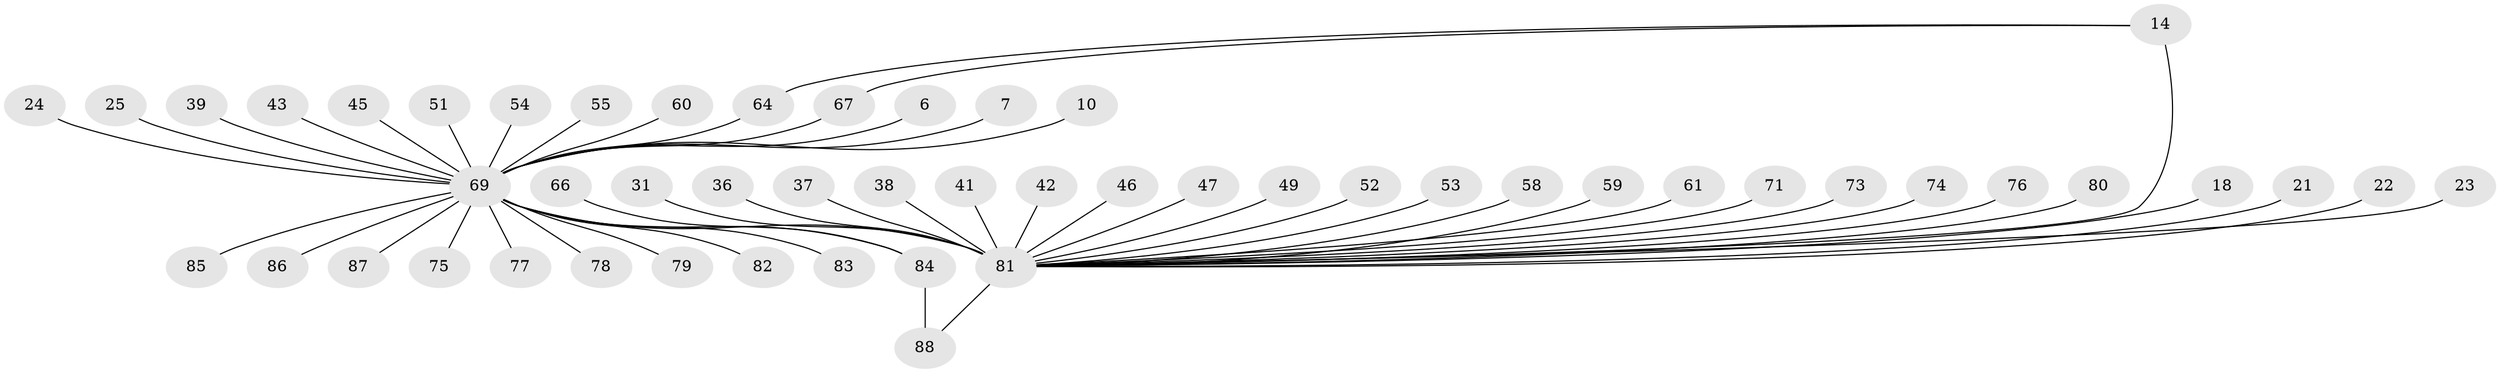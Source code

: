 // original degree distribution, {16: 0.022727272727272728, 17: 0.011363636363636364, 11: 0.011363636363636364, 18: 0.011363636363636364, 2: 0.26136363636363635, 1: 0.5, 3: 0.07954545454545454, 5: 0.022727272727272728, 12: 0.011363636363636364, 4: 0.045454545454545456, 7: 0.011363636363636364, 6: 0.011363636363636364}
// Generated by graph-tools (version 1.1) at 2025/50/03/04/25 21:50:13]
// undirected, 52 vertices, 54 edges
graph export_dot {
graph [start="1"]
  node [color=gray90,style=filled];
  6;
  7 [super="+5"];
  10;
  14;
  18;
  21;
  22;
  23;
  24;
  25;
  31;
  36;
  37;
  38;
  39;
  41;
  42;
  43 [super="+19"];
  45;
  46;
  47;
  49;
  51;
  52;
  53;
  54 [super="+44"];
  55;
  58;
  59;
  60;
  61;
  64 [super="+63"];
  66;
  67 [super="+28+65"];
  69 [super="+3+8+62"];
  71;
  73;
  74;
  75 [super="+70"];
  76;
  77;
  78;
  79;
  80;
  81 [super="+35+17+30+72+15+27"];
  82;
  83;
  84 [super="+12+56"];
  85;
  86;
  87;
  88 [super="+68"];
  6 -- 69;
  7 -- 69;
  10 -- 69;
  14 -- 64;
  14 -- 67;
  14 -- 81 [weight=3];
  18 -- 81 [weight=2];
  21 -- 81;
  22 -- 81;
  23 -- 81;
  24 -- 69;
  25 -- 69 [weight=2];
  31 -- 81;
  36 -- 81;
  37 -- 81;
  38 -- 81;
  39 -- 69 [weight=2];
  41 -- 81;
  42 -- 81;
  43 -- 69;
  45 -- 69;
  46 -- 81;
  47 -- 81;
  49 -- 81;
  51 -- 69;
  52 -- 81;
  53 -- 81;
  54 -- 69;
  55 -- 69;
  58 -- 81;
  59 -- 81;
  60 -- 69;
  61 -- 81;
  64 -- 69;
  66 -- 84;
  67 -- 69 [weight=3];
  69 -- 75 [weight=3];
  69 -- 77;
  69 -- 79;
  69 -- 83;
  69 -- 84 [weight=2];
  69 -- 85 [weight=2];
  69 -- 86 [weight=2];
  69 -- 78;
  69 -- 81 [weight=17];
  69 -- 82;
  69 -- 87;
  71 -- 81;
  73 -- 81;
  74 -- 81;
  76 -- 81;
  80 -- 81;
  81 -- 88;
  84 -- 88 [weight=2];
}
